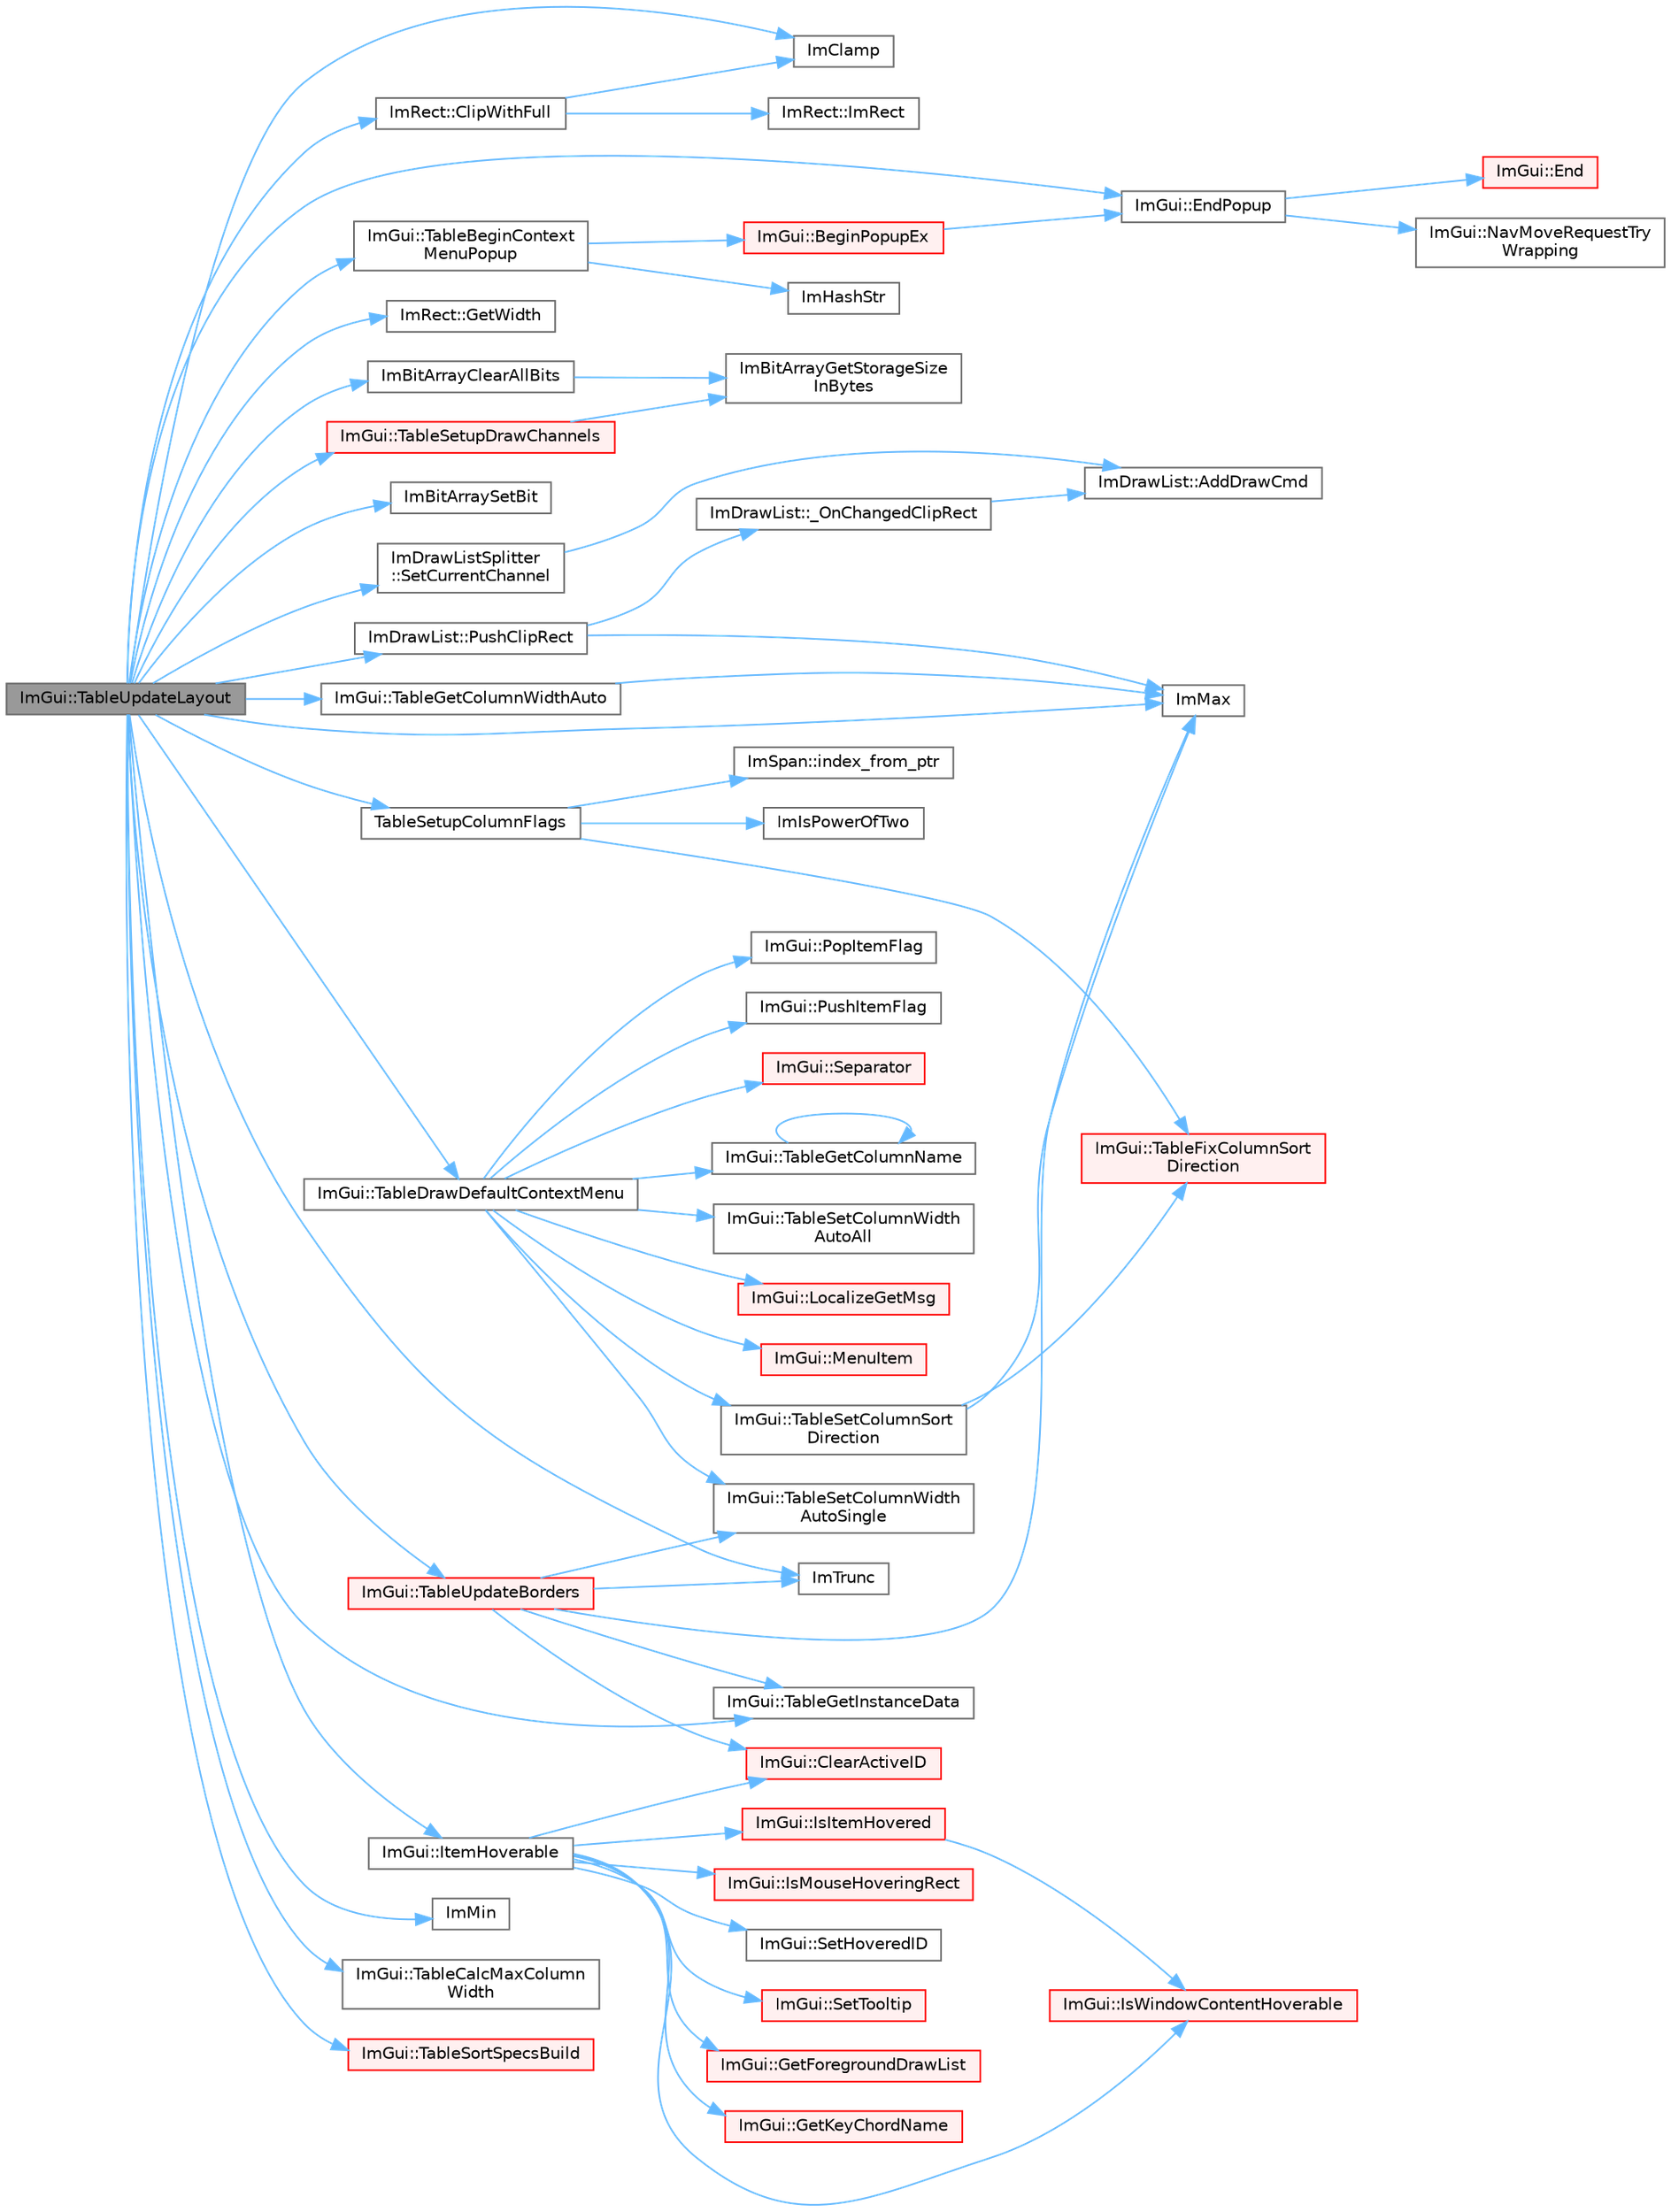 digraph "ImGui::TableUpdateLayout"
{
 // LATEX_PDF_SIZE
  bgcolor="transparent";
  edge [fontname=Helvetica,fontsize=10,labelfontname=Helvetica,labelfontsize=10];
  node [fontname=Helvetica,fontsize=10,shape=box,height=0.2,width=0.4];
  rankdir="LR";
  Node1 [id="Node000001",label="ImGui::TableUpdateLayout",height=0.2,width=0.4,color="gray40", fillcolor="grey60", style="filled", fontcolor="black",tooltip=" "];
  Node1 -> Node2 [id="edge1_Node000001_Node000002",color="steelblue1",style="solid",tooltip=" "];
  Node2 [id="Node000002",label="ImRect::ClipWithFull",height=0.2,width=0.4,color="grey40", fillcolor="white", style="filled",URL="$struct_im_rect.html#a32a5aaca4161b5ffa3f352d293a449ff",tooltip=" "];
  Node2 -> Node3 [id="edge2_Node000002_Node000003",color="steelblue1",style="solid",tooltip=" "];
  Node3 [id="Node000003",label="ImClamp",height=0.2,width=0.4,color="grey40", fillcolor="white", style="filled",URL="$imgui__internal_8h.html#a6e61ede308bfd68c7434e17905a29fc8",tooltip=" "];
  Node2 -> Node4 [id="edge3_Node000002_Node000004",color="steelblue1",style="solid",tooltip=" "];
  Node4 [id="Node000004",label="ImRect::ImRect",height=0.2,width=0.4,color="grey40", fillcolor="white", style="filled",URL="$struct_im_rect.html#a1e9548c8a334dfd32eaf4d399aa740e9",tooltip=" "];
  Node1 -> Node5 [id="edge4_Node000001_Node000005",color="steelblue1",style="solid",tooltip=" "];
  Node5 [id="Node000005",label="ImGui::EndPopup",height=0.2,width=0.4,color="grey40", fillcolor="white", style="filled",URL="$namespace_im_gui.html#aa6a9b5696f2ea7eed7683425fc77b8f2",tooltip=" "];
  Node5 -> Node6 [id="edge5_Node000005_Node000006",color="steelblue1",style="solid",tooltip=" "];
  Node6 [id="Node000006",label="ImGui::End",height=0.2,width=0.4,color="red", fillcolor="#FFF0F0", style="filled",URL="$namespace_im_gui.html#a5479d93794a004c67ceb6d13f37c8254",tooltip=" "];
  Node5 -> Node167 [id="edge6_Node000005_Node000167",color="steelblue1",style="solid",tooltip=" "];
  Node167 [id="Node000167",label="ImGui::NavMoveRequestTry\lWrapping",height=0.2,width=0.4,color="grey40", fillcolor="white", style="filled",URL="$namespace_im_gui.html#a95a9a1a5411cccb918fc29a0b0d3f953",tooltip=" "];
  Node1 -> Node174 [id="edge7_Node000001_Node000174",color="steelblue1",style="solid",tooltip=" "];
  Node174 [id="Node000174",label="ImRect::GetWidth",height=0.2,width=0.4,color="grey40", fillcolor="white", style="filled",URL="$struct_im_rect.html#afa75cb8491f20901c96166d17dcddac4",tooltip=" "];
  Node1 -> Node488 [id="edge8_Node000001_Node000488",color="steelblue1",style="solid",tooltip=" "];
  Node488 [id="Node000488",label="ImBitArrayClearAllBits",height=0.2,width=0.4,color="grey40", fillcolor="white", style="filled",URL="$imgui__internal_8h.html#a588b9a9472e2ba9d051f16b2c7c73f44",tooltip=" "];
  Node488 -> Node468 [id="edge9_Node000488_Node000468",color="steelblue1",style="solid",tooltip=" "];
  Node468 [id="Node000468",label="ImBitArrayGetStorageSize\lInBytes",height=0.2,width=0.4,color="grey40", fillcolor="white", style="filled",URL="$imgui__internal_8h.html#afa514da2ff9ab03ce4fa8c390d99bb63",tooltip=" "];
  Node1 -> Node469 [id="edge10_Node000001_Node000469",color="steelblue1",style="solid",tooltip=" "];
  Node469 [id="Node000469",label="ImBitArraySetBit",height=0.2,width=0.4,color="grey40", fillcolor="white", style="filled",URL="$imgui__internal_8h.html#a1ae2766a00f274b81a06cc5f0b5bd3ab",tooltip=" "];
  Node1 -> Node3 [id="edge11_Node000001_Node000003",color="steelblue1",style="solid",tooltip=" "];
  Node1 -> Node19 [id="edge12_Node000001_Node000019",color="steelblue1",style="solid",tooltip=" "];
  Node19 [id="Node000019",label="ImMax",height=0.2,width=0.4,color="grey40", fillcolor="white", style="filled",URL="$imgui__internal_8h.html#a7667efd95147d0422f140917c71a9226",tooltip=" "];
  Node1 -> Node20 [id="edge13_Node000001_Node000020",color="steelblue1",style="solid",tooltip=" "];
  Node20 [id="Node000020",label="ImMin",height=0.2,width=0.4,color="grey40", fillcolor="white", style="filled",URL="$imgui__internal_8h.html#a7f9d7828066a9d61b5630adcdf4655d3",tooltip=" "];
  Node1 -> Node21 [id="edge14_Node000001_Node000021",color="steelblue1",style="solid",tooltip=" "];
  Node21 [id="Node000021",label="ImTrunc",height=0.2,width=0.4,color="grey40", fillcolor="white", style="filled",URL="$imgui__internal_8h.html#a34870cae27ccd450c17ec3d3910b2da4",tooltip=" "];
  Node1 -> Node226 [id="edge15_Node000001_Node000226",color="steelblue1",style="solid",tooltip=" "];
  Node226 [id="Node000226",label="ImGui::ItemHoverable",height=0.2,width=0.4,color="grey40", fillcolor="white", style="filled",URL="$namespace_im_gui.html#a1d7304e335dbe35c4d97b67854111ed2",tooltip=" "];
  Node226 -> Node120 [id="edge16_Node000226_Node000120",color="steelblue1",style="solid",tooltip=" "];
  Node120 [id="Node000120",label="ImGui::ClearActiveID",height=0.2,width=0.4,color="red", fillcolor="#FFF0F0", style="filled",URL="$namespace_im_gui.html#a17ff60ad1e2669130ac38a04d16eb354",tooltip=" "];
  Node226 -> Node50 [id="edge17_Node000226_Node000050",color="steelblue1",style="solid",tooltip=" "];
  Node50 [id="Node000050",label="ImGui::GetForegroundDrawList",height=0.2,width=0.4,color="red", fillcolor="#FFF0F0", style="filled",URL="$namespace_im_gui.html#a77e1a981b472415e6613a2bd0966d817",tooltip=" "];
  Node226 -> Node227 [id="edge18_Node000226_Node000227",color="steelblue1",style="solid",tooltip=" "];
  Node227 [id="Node000227",label="ImGui::GetKeyChordName",height=0.2,width=0.4,color="red", fillcolor="#FFF0F0", style="filled",URL="$namespace_im_gui.html#a4711f04593c21dee2ecb1f736c4da981",tooltip=" "];
  Node226 -> Node231 [id="edge19_Node000226_Node000231",color="steelblue1",style="solid",tooltip=" "];
  Node231 [id="Node000231",label="ImGui::IsItemHovered",height=0.2,width=0.4,color="red", fillcolor="#FFF0F0", style="filled",URL="$namespace_im_gui.html#ac9a400eff3a9561d95e80486c52a660b",tooltip=" "];
  Node231 -> Node165 [id="edge20_Node000231_Node000165",color="steelblue1",style="solid",tooltip=" "];
  Node165 [id="Node000165",label="ImGui::IsWindowContentHoverable",height=0.2,width=0.4,color="red", fillcolor="#FFF0F0", style="filled",URL="$namespace_im_gui.html#ab3095c274afa3c3d73e1d5cae190f469",tooltip=" "];
  Node226 -> Node57 [id="edge21_Node000226_Node000057",color="steelblue1",style="solid",tooltip=" "];
  Node57 [id="Node000057",label="ImGui::IsMouseHoveringRect",height=0.2,width=0.4,color="red", fillcolor="#FFF0F0", style="filled",URL="$namespace_im_gui.html#ae0b8ea0e06c457316d6aed6c5b2a1c25",tooltip=" "];
  Node226 -> Node165 [id="edge22_Node000226_Node000165",color="steelblue1",style="solid",tooltip=" "];
  Node226 -> Node169 [id="edge23_Node000226_Node000169",color="steelblue1",style="solid",tooltip=" "];
  Node169 [id="Node000169",label="ImGui::SetHoveredID",height=0.2,width=0.4,color="grey40", fillcolor="white", style="filled",URL="$namespace_im_gui.html#aba1f0c75d6f98702e6b02eb1bc30d915",tooltip=" "];
  Node226 -> Node234 [id="edge24_Node000226_Node000234",color="steelblue1",style="solid",tooltip=" "];
  Node234 [id="Node000234",label="ImGui::SetTooltip",height=0.2,width=0.4,color="red", fillcolor="#FFF0F0", style="filled",URL="$namespace_im_gui.html#a313073fa01b8a9791f241ef93091ce92",tooltip=" "];
  Node1 -> Node53 [id="edge25_Node000001_Node000053",color="steelblue1",style="solid",tooltip=" "];
  Node53 [id="Node000053",label="ImDrawList::PushClipRect",height=0.2,width=0.4,color="grey40", fillcolor="white", style="filled",URL="$struct_im_draw_list.html#a608a9d9a83715ba87dced8321ed64329",tooltip=" "];
  Node53 -> Node54 [id="edge26_Node000053_Node000054",color="steelblue1",style="solid",tooltip=" "];
  Node54 [id="Node000054",label="ImDrawList::_OnChangedClipRect",height=0.2,width=0.4,color="grey40", fillcolor="white", style="filled",URL="$struct_im_draw_list.html#a8e51ddbe1f9732bc271ce807bec23f54",tooltip=" "];
  Node54 -> Node31 [id="edge27_Node000054_Node000031",color="steelblue1",style="solid",tooltip=" "];
  Node31 [id="Node000031",label="ImDrawList::AddDrawCmd",height=0.2,width=0.4,color="grey40", fillcolor="white", style="filled",URL="$struct_im_draw_list.html#a846714bb0321c6f1f908767abc8559e6",tooltip=" "];
  Node53 -> Node19 [id="edge28_Node000053_Node000019",color="steelblue1",style="solid",tooltip=" "];
  Node1 -> Node30 [id="edge29_Node000001_Node000030",color="steelblue1",style="solid",tooltip=" "];
  Node30 [id="Node000030",label="ImDrawListSplitter\l::SetCurrentChannel",height=0.2,width=0.4,color="grey40", fillcolor="white", style="filled",URL="$struct_im_draw_list_splitter.html#ad3797b0755caa07f3d69a9e3566eb0e5",tooltip=" "];
  Node30 -> Node31 [id="edge30_Node000030_Node000031",color="steelblue1",style="solid",tooltip=" "];
  Node1 -> Node489 [id="edge31_Node000001_Node000489",color="steelblue1",style="solid",tooltip=" "];
  Node489 [id="Node000489",label="ImGui::TableBeginContext\lMenuPopup",height=0.2,width=0.4,color="grey40", fillcolor="white", style="filled",URL="$namespace_im_gui.html#ac5ffd2621218c244f701317f9086e6ff",tooltip=" "];
  Node489 -> Node490 [id="edge32_Node000489_Node000490",color="steelblue1",style="solid",tooltip=" "];
  Node490 [id="Node000490",label="ImGui::BeginPopupEx",height=0.2,width=0.4,color="red", fillcolor="#FFF0F0", style="filled",URL="$namespace_im_gui.html#a9bb87665314f24d473daefd570d43db1",tooltip=" "];
  Node490 -> Node5 [id="edge33_Node000490_Node000005",color="steelblue1",style="solid",tooltip=" "];
  Node489 -> Node224 [id="edge34_Node000489_Node000224",color="steelblue1",style="solid",tooltip=" "];
  Node224 [id="Node000224",label="ImHashStr",height=0.2,width=0.4,color="grey40", fillcolor="white", style="filled",URL="$imgui_8cpp.html#ab6659b5d67f7a3369e099ce890e12223",tooltip=" "];
  Node1 -> Node491 [id="edge35_Node000001_Node000491",color="steelblue1",style="solid",tooltip=" "];
  Node491 [id="Node000491",label="ImGui::TableCalcMaxColumn\lWidth",height=0.2,width=0.4,color="grey40", fillcolor="white", style="filled",URL="$namespace_im_gui.html#a429621f66b18b0a92ab060c2b22d2ee6",tooltip=" "];
  Node1 -> Node492 [id="edge36_Node000001_Node000492",color="steelblue1",style="solid",tooltip=" "];
  Node492 [id="Node000492",label="ImGui::TableDrawDefaultContextMenu",height=0.2,width=0.4,color="grey40", fillcolor="white", style="filled",URL="$namespace_im_gui.html#affbabc4a2c721b20ab7106d62be19385",tooltip=" "];
  Node492 -> Node240 [id="edge37_Node000492_Node000240",color="steelblue1",style="solid",tooltip=" "];
  Node240 [id="Node000240",label="ImGui::LocalizeGetMsg",height=0.2,width=0.4,color="red", fillcolor="#FFF0F0", style="filled",URL="$namespace_im_gui.html#a0560d8edbeb9985eda5334d2f01a6fad",tooltip=" "];
  Node492 -> Node493 [id="edge38_Node000492_Node000493",color="steelblue1",style="solid",tooltip=" "];
  Node493 [id="Node000493",label="ImGui::MenuItem",height=0.2,width=0.4,color="red", fillcolor="#FFF0F0", style="filled",URL="$namespace_im_gui.html#aa1bae511ca47478998693a9d8c84f2e6",tooltip=" "];
  Node492 -> Node195 [id="edge39_Node000492_Node000195",color="steelblue1",style="solid",tooltip=" "];
  Node195 [id="Node000195",label="ImGui::PopItemFlag",height=0.2,width=0.4,color="grey40", fillcolor="white", style="filled",URL="$namespace_im_gui.html#aa93281155e1dd23715dbd384e91edc6b",tooltip=" "];
  Node492 -> Node197 [id="edge40_Node000492_Node000197",color="steelblue1",style="solid",tooltip=" "];
  Node197 [id="Node000197",label="ImGui::PushItemFlag",height=0.2,width=0.4,color="grey40", fillcolor="white", style="filled",URL="$namespace_im_gui.html#ac7301f6378333f6d17f47823eed9e00a",tooltip=" "];
  Node492 -> Node497 [id="edge41_Node000492_Node000497",color="steelblue1",style="solid",tooltip=" "];
  Node497 [id="Node000497",label="ImGui::Separator",height=0.2,width=0.4,color="red", fillcolor="#FFF0F0", style="filled",URL="$namespace_im_gui.html#a191123597a5084d003c8beac7eeb029e",tooltip=" "];
  Node492 -> Node499 [id="edge42_Node000492_Node000499",color="steelblue1",style="solid",tooltip=" "];
  Node499 [id="Node000499",label="ImGui::TableGetColumnName",height=0.2,width=0.4,color="grey40", fillcolor="white", style="filled",URL="$namespace_im_gui.html#a38ddf97e72be7278e6661d7db3055526",tooltip=" "];
  Node499 -> Node499 [id="edge43_Node000499_Node000499",color="steelblue1",style="solid",tooltip=" "];
  Node492 -> Node500 [id="edge44_Node000492_Node000500",color="steelblue1",style="solid",tooltip=" "];
  Node500 [id="Node000500",label="ImGui::TableSetColumnSort\lDirection",height=0.2,width=0.4,color="grey40", fillcolor="white", style="filled",URL="$namespace_im_gui.html#a5db8b6e07ea254b0a63e064a64847b99",tooltip=" "];
  Node500 -> Node19 [id="edge45_Node000500_Node000019",color="steelblue1",style="solid",tooltip=" "];
  Node500 -> Node501 [id="edge46_Node000500_Node000501",color="steelblue1",style="solid",tooltip=" "];
  Node501 [id="Node000501",label="ImGui::TableFixColumnSort\lDirection",height=0.2,width=0.4,color="red", fillcolor="#FFF0F0", style="filled",URL="$namespace_im_gui.html#a6eb757220d4d7276577cfadfd056c9fe",tooltip=" "];
  Node492 -> Node503 [id="edge47_Node000492_Node000503",color="steelblue1",style="solid",tooltip=" "];
  Node503 [id="Node000503",label="ImGui::TableSetColumnWidth\lAutoAll",height=0.2,width=0.4,color="grey40", fillcolor="white", style="filled",URL="$namespace_im_gui.html#a772b157564e3624de66e0f86b0ed3f37",tooltip=" "];
  Node492 -> Node504 [id="edge48_Node000492_Node000504",color="steelblue1",style="solid",tooltip=" "];
  Node504 [id="Node000504",label="ImGui::TableSetColumnWidth\lAutoSingle",height=0.2,width=0.4,color="grey40", fillcolor="white", style="filled",URL="$namespace_im_gui.html#a7db13485f1945070e9de98facafe7e1d",tooltip=" "];
  Node1 -> Node465 [id="edge49_Node000001_Node000465",color="steelblue1",style="solid",tooltip=" "];
  Node465 [id="Node000465",label="ImGui::TableGetColumnWidthAuto",height=0.2,width=0.4,color="grey40", fillcolor="white", style="filled",URL="$namespace_im_gui.html#adb37a5d79b71507de590924cd53e1e62",tooltip=" "];
  Node465 -> Node19 [id="edge50_Node000465_Node000019",color="steelblue1",style="solid",tooltip=" "];
  Node1 -> Node461 [id="edge51_Node000001_Node000461",color="steelblue1",style="solid",tooltip=" "];
  Node461 [id="Node000461",label="ImGui::TableGetInstanceData",height=0.2,width=0.4,color="grey40", fillcolor="white", style="filled",URL="$namespace_im_gui.html#aaf5b122b1f088db308b44508c240b05f",tooltip=" "];
  Node1 -> Node505 [id="edge52_Node000001_Node000505",color="steelblue1",style="solid",tooltip=" "];
  Node505 [id="Node000505",label="TableSetupColumnFlags",height=0.2,width=0.4,color="grey40", fillcolor="white", style="filled",URL="$imgui__tables_8cpp.html#a69b63d98a1335539e1b8fd4f2f911272",tooltip=" "];
  Node505 -> Node220 [id="edge53_Node000505_Node000220",color="steelblue1",style="solid",tooltip=" "];
  Node220 [id="Node000220",label="ImIsPowerOfTwo",height=0.2,width=0.4,color="grey40", fillcolor="white", style="filled",URL="$imgui__internal_8h.html#a3cc719adb48b1aed8ab1196ecea7e828",tooltip=" "];
  Node505 -> Node506 [id="edge54_Node000505_Node000506",color="steelblue1",style="solid",tooltip=" "];
  Node506 [id="Node000506",label="ImSpan::index_from_ptr",height=0.2,width=0.4,color="grey40", fillcolor="white", style="filled",URL="$struct_im_span.html#a7e80a5146acbfac4bb952f80daf3c305",tooltip=" "];
  Node505 -> Node501 [id="edge55_Node000505_Node000501",color="steelblue1",style="solid",tooltip=" "];
  Node1 -> Node507 [id="edge56_Node000001_Node000507",color="steelblue1",style="solid",tooltip=" "];
  Node507 [id="Node000507",label="ImGui::TableSetupDrawChannels",height=0.2,width=0.4,color="red", fillcolor="#FFF0F0", style="filled",URL="$namespace_im_gui.html#aa15ef562cd5d5166e9774472fc6d10c6",tooltip=" "];
  Node507 -> Node468 [id="edge57_Node000507_Node000468",color="steelblue1",style="solid",tooltip=" "];
  Node1 -> Node508 [id="edge58_Node000001_Node000508",color="steelblue1",style="solid",tooltip=" "];
  Node508 [id="Node000508",label="ImGui::TableSortSpecsBuild",height=0.2,width=0.4,color="red", fillcolor="#FFF0F0", style="filled",URL="$namespace_im_gui.html#a045bb5e3e5947c10260a4889b50e3e35",tooltip=" "];
  Node1 -> Node510 [id="edge59_Node000001_Node000510",color="steelblue1",style="solid",tooltip=" "];
  Node510 [id="Node000510",label="ImGui::TableUpdateBorders",height=0.2,width=0.4,color="red", fillcolor="#FFF0F0", style="filled",URL="$namespace_im_gui.html#a339483446800bd4c7d2e4f5683e21de0",tooltip=" "];
  Node510 -> Node120 [id="edge60_Node000510_Node000120",color="steelblue1",style="solid",tooltip=" "];
  Node510 -> Node19 [id="edge61_Node000510_Node000019",color="steelblue1",style="solid",tooltip=" "];
  Node510 -> Node21 [id="edge62_Node000510_Node000021",color="steelblue1",style="solid",tooltip=" "];
  Node510 -> Node461 [id="edge63_Node000510_Node000461",color="steelblue1",style="solid",tooltip=" "];
  Node510 -> Node504 [id="edge64_Node000510_Node000504",color="steelblue1",style="solid",tooltip=" "];
}

